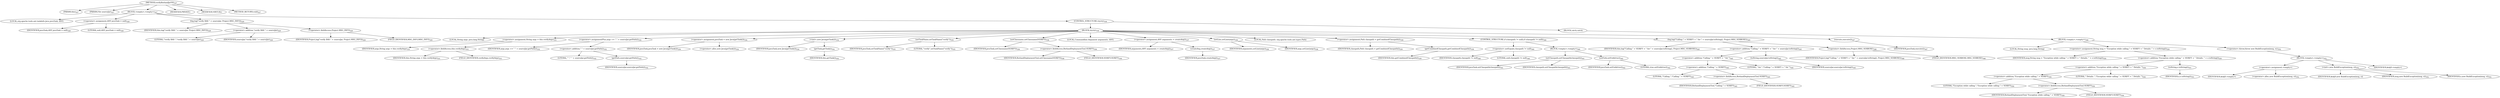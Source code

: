 digraph "verifyBorlandJarV4" {  
"558" [label = <(METHOD,verifyBorlandJarV4)<SUB>327</SUB>> ]
"46" [label = <(PARAM,this)<SUB>327</SUB>> ]
"559" [label = <(PARAM,File sourceJar)<SUB>327</SUB>> ]
"560" [label = <(BLOCK,&lt;empty&gt;,&lt;empty&gt;)<SUB>327</SUB>> ]
"49" [label = <(LOCAL,org.apache.tools.ant.taskdefs.Java javaTask: ANY)> ]
"561" [label = <(&lt;operator&gt;.assignment,ANY javaTask = null)<SUB>328</SUB>> ]
"562" [label = <(IDENTIFIER,javaTask,ANY javaTask = null)<SUB>328</SUB>> ]
"563" [label = <(LITERAL,null,ANY javaTask = null)<SUB>328</SUB>> ]
"564" [label = <(log,log(&quot;verify BAS &quot; + sourceJar, Project.MSG_INFO))<SUB>329</SUB>> ]
"45" [label = <(IDENTIFIER,this,log(&quot;verify BAS &quot; + sourceJar, Project.MSG_INFO))<SUB>329</SUB>> ]
"565" [label = <(&lt;operator&gt;.addition,&quot;verify BAS &quot; + sourceJar)<SUB>329</SUB>> ]
"566" [label = <(LITERAL,&quot;verify BAS &quot;,&quot;verify BAS &quot; + sourceJar)<SUB>329</SUB>> ]
"567" [label = <(IDENTIFIER,sourceJar,&quot;verify BAS &quot; + sourceJar)<SUB>329</SUB>> ]
"568" [label = <(&lt;operator&gt;.fieldAccess,Project.MSG_INFO)<SUB>329</SUB>> ]
"569" [label = <(IDENTIFIER,Project,log(&quot;verify BAS &quot; + sourceJar, Project.MSG_INFO))<SUB>329</SUB>> ]
"570" [label = <(FIELD_IDENTIFIER,MSG_INFO,MSG_INFO)<SUB>329</SUB>> ]
"571" [label = <(CONTROL_STRUCTURE,try,try)<SUB>330</SUB>> ]
"572" [label = <(BLOCK,try,try)<SUB>330</SUB>> ]
"573" [label = <(LOCAL,String args: java.lang.String)> ]
"574" [label = <(&lt;operator&gt;.assignment,String args = this.verifyArgs)<SUB>331</SUB>> ]
"575" [label = <(IDENTIFIER,args,String args = this.verifyArgs)<SUB>331</SUB>> ]
"576" [label = <(&lt;operator&gt;.fieldAccess,this.verifyArgs)<SUB>331</SUB>> ]
"577" [label = <(IDENTIFIER,this,String args = this.verifyArgs)<SUB>331</SUB>> ]
"578" [label = <(FIELD_IDENTIFIER,verifyArgs,verifyArgs)<SUB>331</SUB>> ]
"579" [label = <(&lt;operator&gt;.assignmentPlus,args += &quot; &quot; + sourceJar.getPath())<SUB>332</SUB>> ]
"580" [label = <(IDENTIFIER,args,args += &quot; &quot; + sourceJar.getPath())<SUB>332</SUB>> ]
"581" [label = <(&lt;operator&gt;.addition,&quot; &quot; + sourceJar.getPath())<SUB>332</SUB>> ]
"582" [label = <(LITERAL,&quot; &quot;,&quot; &quot; + sourceJar.getPath())<SUB>332</SUB>> ]
"583" [label = <(getPath,sourceJar.getPath())<SUB>332</SUB>> ]
"584" [label = <(IDENTIFIER,sourceJar,sourceJar.getPath())<SUB>332</SUB>> ]
"585" [label = <(&lt;operator&gt;.assignment,javaTask = new Java(getTask()))<SUB>334</SUB>> ]
"586" [label = <(IDENTIFIER,javaTask,javaTask = new Java(getTask()))<SUB>334</SUB>> ]
"587" [label = <(&lt;operator&gt;.alloc,new Java(getTask()))<SUB>334</SUB>> ]
"588" [label = <(&lt;init&gt;,new Java(getTask()))<SUB>334</SUB>> ]
"48" [label = <(IDENTIFIER,javaTask,new Java(getTask()))<SUB>334</SUB>> ]
"589" [label = <(getTask,getTask())<SUB>334</SUB>> ]
"47" [label = <(IDENTIFIER,this,getTask())<SUB>334</SUB>> ]
"590" [label = <(setTaskName,setTaskName(&quot;verify&quot;))<SUB>335</SUB>> ]
"591" [label = <(IDENTIFIER,javaTask,setTaskName(&quot;verify&quot;))<SUB>335</SUB>> ]
"592" [label = <(LITERAL,&quot;verify&quot;,setTaskName(&quot;verify&quot;))<SUB>335</SUB>> ]
"593" [label = <(setClassname,setClassname(VERIFY))<SUB>336</SUB>> ]
"594" [label = <(IDENTIFIER,javaTask,setClassname(VERIFY))<SUB>336</SUB>> ]
"595" [label = <(&lt;operator&gt;.fieldAccess,BorlandDeploymentTool.VERIFY)<SUB>336</SUB>> ]
"596" [label = <(IDENTIFIER,BorlandDeploymentTool,setClassname(VERIFY))<SUB>336</SUB>> ]
"597" [label = <(FIELD_IDENTIFIER,VERIFY,VERIFY)<SUB>336</SUB>> ]
"598" [label = <(LOCAL,Commandline.Argument arguments: ANY)> ]
"599" [label = <(&lt;operator&gt;.assignment,ANY arguments = createArg())<SUB>337</SUB>> ]
"600" [label = <(IDENTIFIER,arguments,ANY arguments = createArg())<SUB>337</SUB>> ]
"601" [label = <(createArg,createArg())<SUB>337</SUB>> ]
"602" [label = <(IDENTIFIER,javaTask,createArg())<SUB>337</SUB>> ]
"603" [label = <(setLine,setLine(args))<SUB>338</SUB>> ]
"604" [label = <(IDENTIFIER,arguments,setLine(args))<SUB>338</SUB>> ]
"605" [label = <(IDENTIFIER,args,setLine(args))<SUB>338</SUB>> ]
"606" [label = <(LOCAL,Path classpath: org.apache.tools.ant.types.Path)> ]
"607" [label = <(&lt;operator&gt;.assignment,Path classpath = getCombinedClasspath())<SUB>339</SUB>> ]
"608" [label = <(IDENTIFIER,classpath,Path classpath = getCombinedClasspath())<SUB>339</SUB>> ]
"609" [label = <(getCombinedClasspath,getCombinedClasspath())<SUB>339</SUB>> ]
"50" [label = <(IDENTIFIER,this,getCombinedClasspath())<SUB>339</SUB>> ]
"610" [label = <(CONTROL_STRUCTURE,if (classpath != null),if (classpath != null))<SUB>340</SUB>> ]
"611" [label = <(&lt;operator&gt;.notEquals,classpath != null)<SUB>340</SUB>> ]
"612" [label = <(IDENTIFIER,classpath,classpath != null)<SUB>340</SUB>> ]
"613" [label = <(LITERAL,null,classpath != null)<SUB>340</SUB>> ]
"614" [label = <(BLOCK,&lt;empty&gt;,&lt;empty&gt;)<SUB>340</SUB>> ]
"615" [label = <(setClasspath,setClasspath(classpath))<SUB>341</SUB>> ]
"616" [label = <(IDENTIFIER,javaTask,setClasspath(classpath))<SUB>341</SUB>> ]
"617" [label = <(IDENTIFIER,classpath,setClasspath(classpath))<SUB>341</SUB>> ]
"618" [label = <(setFork,setFork(true))<SUB>342</SUB>> ]
"619" [label = <(IDENTIFIER,javaTask,setFork(true))<SUB>342</SUB>> ]
"620" [label = <(LITERAL,true,setFork(true))<SUB>342</SUB>> ]
"621" [label = <(log,log(&quot;Calling &quot; + VERIFY + &quot; for &quot; + sourceJar.toString(), Project.MSG_VERBOSE))<SUB>345</SUB>> ]
"51" [label = <(IDENTIFIER,this,log(&quot;Calling &quot; + VERIFY + &quot; for &quot; + sourceJar.toString(), Project.MSG_VERBOSE))<SUB>345</SUB>> ]
"622" [label = <(&lt;operator&gt;.addition,&quot;Calling &quot; + VERIFY + &quot; for &quot; + sourceJar.toString())<SUB>345</SUB>> ]
"623" [label = <(&lt;operator&gt;.addition,&quot;Calling &quot; + VERIFY + &quot; for &quot;)<SUB>345</SUB>> ]
"624" [label = <(&lt;operator&gt;.addition,&quot;Calling &quot; + VERIFY)<SUB>345</SUB>> ]
"625" [label = <(LITERAL,&quot;Calling &quot;,&quot;Calling &quot; + VERIFY)<SUB>345</SUB>> ]
"626" [label = <(&lt;operator&gt;.fieldAccess,BorlandDeploymentTool.VERIFY)<SUB>345</SUB>> ]
"627" [label = <(IDENTIFIER,BorlandDeploymentTool,&quot;Calling &quot; + VERIFY)<SUB>345</SUB>> ]
"628" [label = <(FIELD_IDENTIFIER,VERIFY,VERIFY)<SUB>345</SUB>> ]
"629" [label = <(LITERAL,&quot; for &quot;,&quot;Calling &quot; + VERIFY + &quot; for &quot;)<SUB>345</SUB>> ]
"630" [label = <(toString,sourceJar.toString())<SUB>345</SUB>> ]
"631" [label = <(IDENTIFIER,sourceJar,sourceJar.toString())<SUB>345</SUB>> ]
"632" [label = <(&lt;operator&gt;.fieldAccess,Project.MSG_VERBOSE)<SUB>346</SUB>> ]
"633" [label = <(IDENTIFIER,Project,log(&quot;Calling &quot; + VERIFY + &quot; for &quot; + sourceJar.toString(), Project.MSG_VERBOSE))<SUB>346</SUB>> ]
"634" [label = <(FIELD_IDENTIFIER,MSG_VERBOSE,MSG_VERBOSE)<SUB>346</SUB>> ]
"635" [label = <(execute,execute())<SUB>347</SUB>> ]
"636" [label = <(IDENTIFIER,javaTask,execute())<SUB>347</SUB>> ]
"637" [label = <(BLOCK,catch,catch)> ]
"638" [label = <(BLOCK,&lt;empty&gt;,&lt;empty&gt;)<SUB>348</SUB>> ]
"639" [label = <(LOCAL,String msg: java.lang.String)> ]
"640" [label = <(&lt;operator&gt;.assignment,String msg = &quot;Exception while calling &quot; + VERIFY + &quot; Details: &quot; + e.toString())<SUB>350</SUB>> ]
"641" [label = <(IDENTIFIER,msg,String msg = &quot;Exception while calling &quot; + VERIFY + &quot; Details: &quot; + e.toString())<SUB>350</SUB>> ]
"642" [label = <(&lt;operator&gt;.addition,&quot;Exception while calling &quot; + VERIFY + &quot; Details: &quot; + e.toString())<SUB>350</SUB>> ]
"643" [label = <(&lt;operator&gt;.addition,&quot;Exception while calling &quot; + VERIFY + &quot; Details: &quot;)<SUB>350</SUB>> ]
"644" [label = <(&lt;operator&gt;.addition,&quot;Exception while calling &quot; + VERIFY)<SUB>350</SUB>> ]
"645" [label = <(LITERAL,&quot;Exception while calling &quot;,&quot;Exception while calling &quot; + VERIFY)<SUB>350</SUB>> ]
"646" [label = <(&lt;operator&gt;.fieldAccess,BorlandDeploymentTool.VERIFY)<SUB>350</SUB>> ]
"647" [label = <(IDENTIFIER,BorlandDeploymentTool,&quot;Exception while calling &quot; + VERIFY)<SUB>350</SUB>> ]
"648" [label = <(FIELD_IDENTIFIER,VERIFY,VERIFY)<SUB>350</SUB>> ]
"649" [label = <(LITERAL,&quot; Details: &quot;,&quot;Exception while calling &quot; + VERIFY + &quot; Details: &quot;)<SUB>350</SUB>> ]
"650" [label = <(toString,e.toString())<SUB>351</SUB>> ]
"651" [label = <(IDENTIFIER,e,e.toString())<SUB>351</SUB>> ]
"652" [label = <(&lt;operator&gt;.throw,throw new BuildException(msg, e);)<SUB>352</SUB>> ]
"653" [label = <(BLOCK,&lt;empty&gt;,&lt;empty&gt;)<SUB>352</SUB>> ]
"654" [label = <(&lt;operator&gt;.assignment,&lt;empty&gt;)> ]
"655" [label = <(IDENTIFIER,$obj9,&lt;empty&gt;)> ]
"656" [label = <(&lt;operator&gt;.alloc,new BuildException(msg, e))<SUB>352</SUB>> ]
"657" [label = <(&lt;init&gt;,new BuildException(msg, e))<SUB>352</SUB>> ]
"658" [label = <(IDENTIFIER,$obj9,new BuildException(msg, e))> ]
"659" [label = <(IDENTIFIER,msg,new BuildException(msg, e))<SUB>352</SUB>> ]
"660" [label = <(IDENTIFIER,e,new BuildException(msg, e))<SUB>352</SUB>> ]
"661" [label = <(IDENTIFIER,$obj9,&lt;empty&gt;)> ]
"662" [label = <(MODIFIER,PRIVATE)> ]
"663" [label = <(MODIFIER,VIRTUAL)> ]
"664" [label = <(METHOD_RETURN,void)<SUB>327</SUB>> ]
  "558" -> "46" 
  "558" -> "559" 
  "558" -> "560" 
  "558" -> "662" 
  "558" -> "663" 
  "558" -> "664" 
  "560" -> "49" 
  "560" -> "561" 
  "560" -> "564" 
  "560" -> "571" 
  "561" -> "562" 
  "561" -> "563" 
  "564" -> "45" 
  "564" -> "565" 
  "564" -> "568" 
  "565" -> "566" 
  "565" -> "567" 
  "568" -> "569" 
  "568" -> "570" 
  "571" -> "572" 
  "571" -> "637" 
  "572" -> "573" 
  "572" -> "574" 
  "572" -> "579" 
  "572" -> "585" 
  "572" -> "588" 
  "572" -> "590" 
  "572" -> "593" 
  "572" -> "598" 
  "572" -> "599" 
  "572" -> "603" 
  "572" -> "606" 
  "572" -> "607" 
  "572" -> "610" 
  "572" -> "621" 
  "572" -> "635" 
  "574" -> "575" 
  "574" -> "576" 
  "576" -> "577" 
  "576" -> "578" 
  "579" -> "580" 
  "579" -> "581" 
  "581" -> "582" 
  "581" -> "583" 
  "583" -> "584" 
  "585" -> "586" 
  "585" -> "587" 
  "588" -> "48" 
  "588" -> "589" 
  "589" -> "47" 
  "590" -> "591" 
  "590" -> "592" 
  "593" -> "594" 
  "593" -> "595" 
  "595" -> "596" 
  "595" -> "597" 
  "599" -> "600" 
  "599" -> "601" 
  "601" -> "602" 
  "603" -> "604" 
  "603" -> "605" 
  "607" -> "608" 
  "607" -> "609" 
  "609" -> "50" 
  "610" -> "611" 
  "610" -> "614" 
  "611" -> "612" 
  "611" -> "613" 
  "614" -> "615" 
  "614" -> "618" 
  "615" -> "616" 
  "615" -> "617" 
  "618" -> "619" 
  "618" -> "620" 
  "621" -> "51" 
  "621" -> "622" 
  "621" -> "632" 
  "622" -> "623" 
  "622" -> "630" 
  "623" -> "624" 
  "623" -> "629" 
  "624" -> "625" 
  "624" -> "626" 
  "626" -> "627" 
  "626" -> "628" 
  "630" -> "631" 
  "632" -> "633" 
  "632" -> "634" 
  "635" -> "636" 
  "637" -> "638" 
  "638" -> "639" 
  "638" -> "640" 
  "638" -> "652" 
  "640" -> "641" 
  "640" -> "642" 
  "642" -> "643" 
  "642" -> "650" 
  "643" -> "644" 
  "643" -> "649" 
  "644" -> "645" 
  "644" -> "646" 
  "646" -> "647" 
  "646" -> "648" 
  "650" -> "651" 
  "652" -> "653" 
  "653" -> "654" 
  "653" -> "657" 
  "653" -> "661" 
  "654" -> "655" 
  "654" -> "656" 
  "657" -> "658" 
  "657" -> "659" 
  "657" -> "660" 
}
